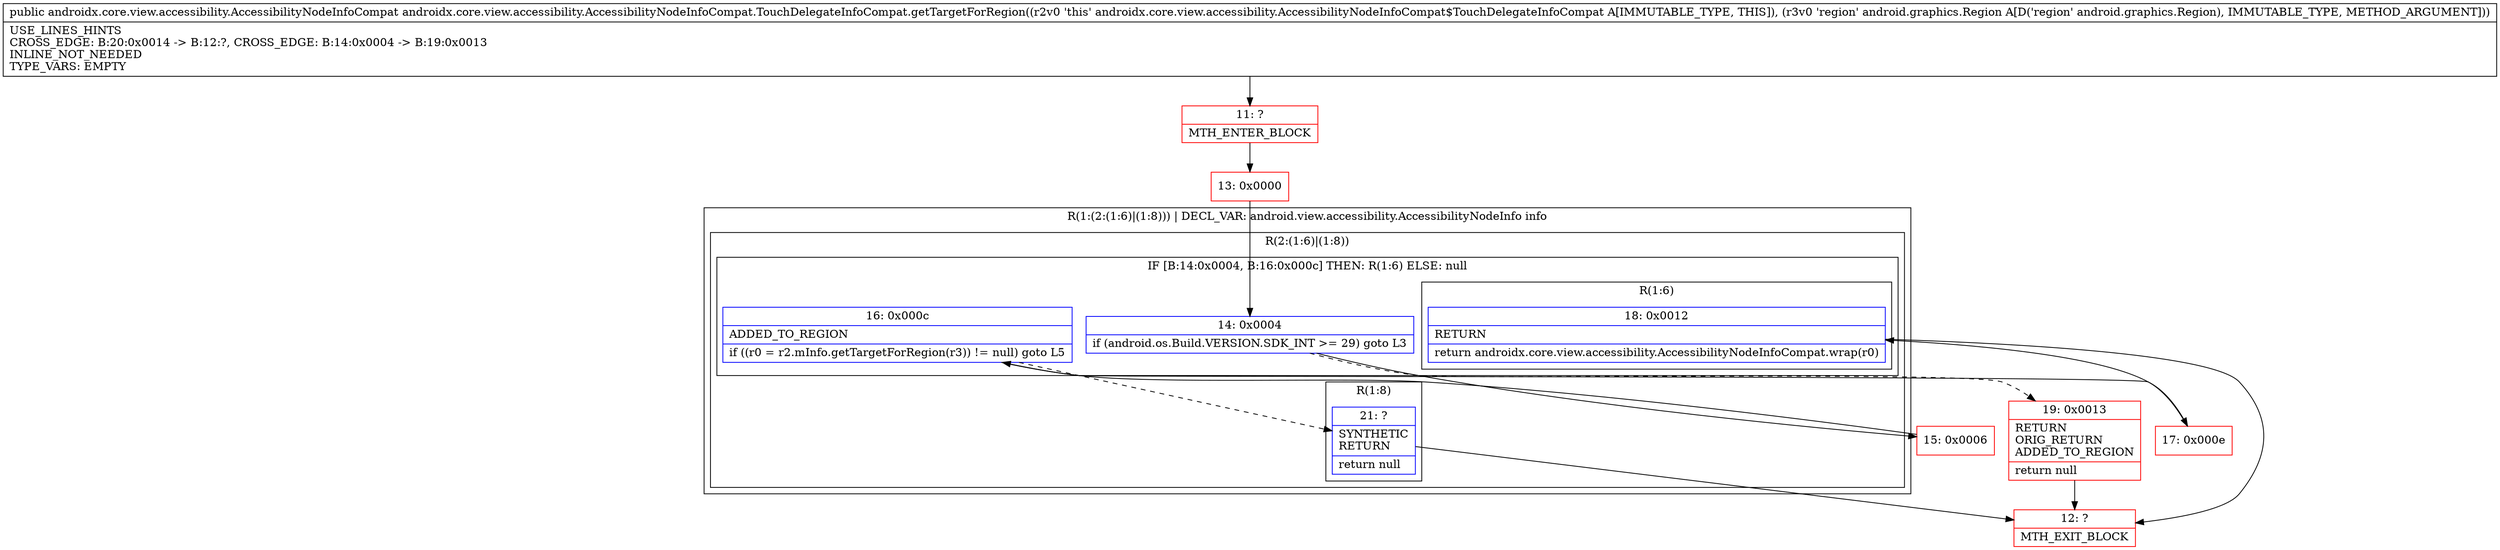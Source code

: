 digraph "CFG forandroidx.core.view.accessibility.AccessibilityNodeInfoCompat.TouchDelegateInfoCompat.getTargetForRegion(Landroid\/graphics\/Region;)Landroidx\/core\/view\/accessibility\/AccessibilityNodeInfoCompat;" {
subgraph cluster_Region_522357972 {
label = "R(1:(2:(1:6)|(1:8))) | DECL_VAR: android.view.accessibility.AccessibilityNodeInfo info\l";
node [shape=record,color=blue];
subgraph cluster_Region_116029130 {
label = "R(2:(1:6)|(1:8))";
node [shape=record,color=blue];
subgraph cluster_IfRegion_103059510 {
label = "IF [B:14:0x0004, B:16:0x000c] THEN: R(1:6) ELSE: null";
node [shape=record,color=blue];
Node_14 [shape=record,label="{14\:\ 0x0004|if (android.os.Build.VERSION.SDK_INT \>= 29) goto L3\l}"];
Node_16 [shape=record,label="{16\:\ 0x000c|ADDED_TO_REGION\l|if ((r0 = r2.mInfo.getTargetForRegion(r3)) != null) goto L5\l}"];
subgraph cluster_Region_1127372436 {
label = "R(1:6)";
node [shape=record,color=blue];
Node_18 [shape=record,label="{18\:\ 0x0012|RETURN\l|return androidx.core.view.accessibility.AccessibilityNodeInfoCompat.wrap(r0)\l}"];
}
}
subgraph cluster_Region_1216161290 {
label = "R(1:8)";
node [shape=record,color=blue];
Node_21 [shape=record,label="{21\:\ ?|SYNTHETIC\lRETURN\l|return null\l}"];
}
}
}
Node_11 [shape=record,color=red,label="{11\:\ ?|MTH_ENTER_BLOCK\l}"];
Node_13 [shape=record,color=red,label="{13\:\ 0x0000}"];
Node_15 [shape=record,color=red,label="{15\:\ 0x0006}"];
Node_17 [shape=record,color=red,label="{17\:\ 0x000e}"];
Node_12 [shape=record,color=red,label="{12\:\ ?|MTH_EXIT_BLOCK\l}"];
Node_19 [shape=record,color=red,label="{19\:\ 0x0013|RETURN\lORIG_RETURN\lADDED_TO_REGION\l|return null\l}"];
MethodNode[shape=record,label="{public androidx.core.view.accessibility.AccessibilityNodeInfoCompat androidx.core.view.accessibility.AccessibilityNodeInfoCompat.TouchDelegateInfoCompat.getTargetForRegion((r2v0 'this' androidx.core.view.accessibility.AccessibilityNodeInfoCompat$TouchDelegateInfoCompat A[IMMUTABLE_TYPE, THIS]), (r3v0 'region' android.graphics.Region A[D('region' android.graphics.Region), IMMUTABLE_TYPE, METHOD_ARGUMENT]))  | USE_LINES_HINTS\lCROSS_EDGE: B:20:0x0014 \-\> B:12:?, CROSS_EDGE: B:14:0x0004 \-\> B:19:0x0013\lINLINE_NOT_NEEDED\lTYPE_VARS: EMPTY\l}"];
MethodNode -> Node_11;Node_14 -> Node_15;
Node_14 -> Node_19[style=dashed];
Node_16 -> Node_17;
Node_16 -> Node_21[style=dashed];
Node_18 -> Node_12;
Node_21 -> Node_12;
Node_11 -> Node_13;
Node_13 -> Node_14;
Node_15 -> Node_16;
Node_17 -> Node_18;
Node_19 -> Node_12;
}

